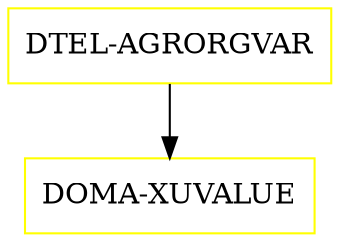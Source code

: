 digraph G {
  "DTEL-AGRORGVAR" [shape=box,color=yellow];
  "DOMA-XUVALUE" [shape=box,color=yellow,URL="./DOMA_XUVALUE.html"];
  "DTEL-AGRORGVAR" -> "DOMA-XUVALUE";
}
